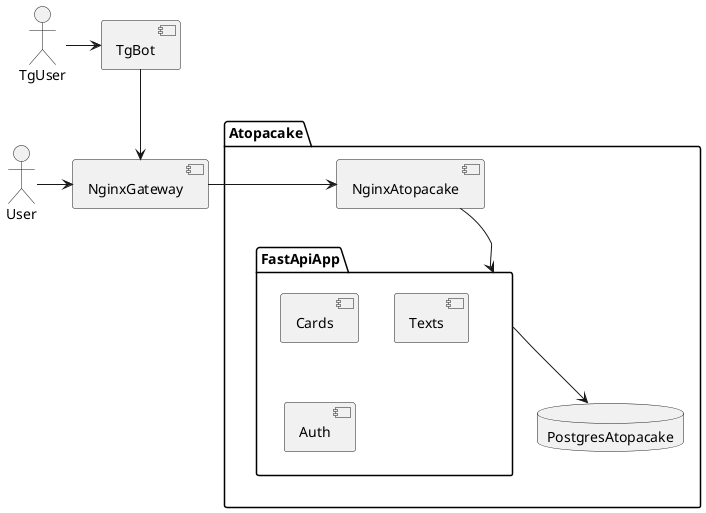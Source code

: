 @startuml
actor User
actor TgUser
component NginxGateway
component TgBot

package Atopacake {
  component NginxAtopacake
  database PostgresAtopacake

  package FastApiApp {
    component Cards
    component Texts
    component Auth
  }
}


User -> NginxGateway
NginxGateway -> NginxAtopacake
NginxAtopacake -down-> FastApiApp
TgUser -> TgBot
TgBot -down-> NginxGateway
FastApiApp -down-> PostgresAtopacake
@enduml
